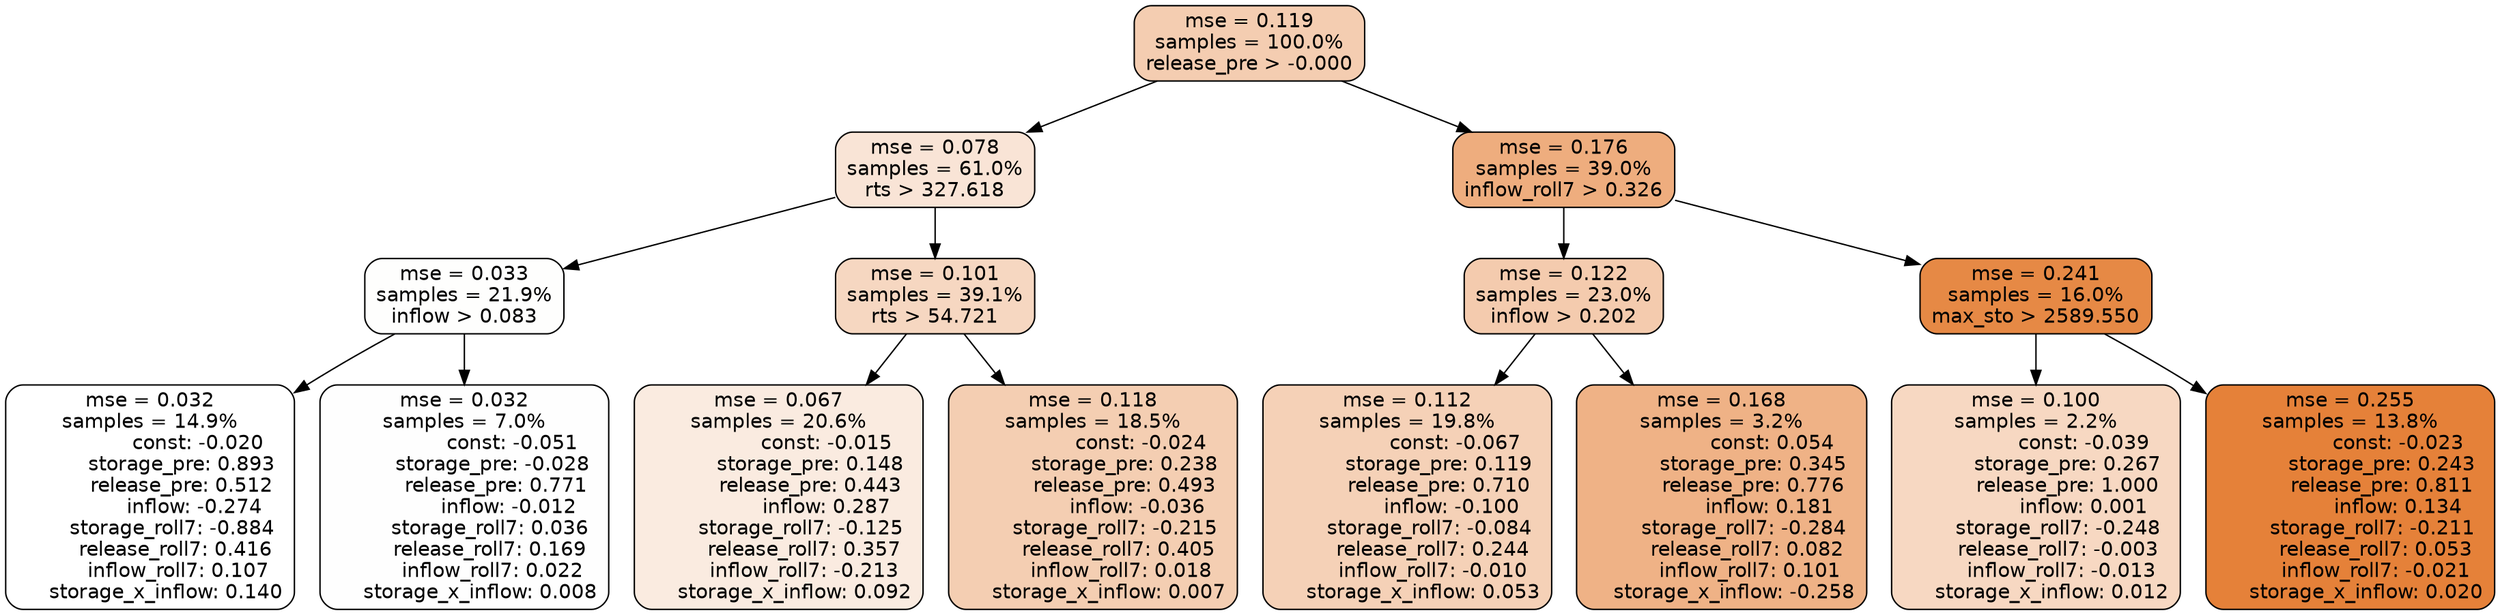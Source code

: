 digraph tree {
node [shape=rectangle, style="filled, rounded", color="black", fontname=helvetica] ;
edge [fontname=helvetica] ;
	"0" [label="mse = 0.119
samples = 100.0%
release_pre > -0.000", fillcolor="#f4cdb1"]
	"1" [label="mse = 0.078
samples = 61.0%
rts > 327.618", fillcolor="#f9e4d6"]
	"8" [label="mse = 0.176
samples = 39.0%
inflow_roll7 > 0.326", fillcolor="#eead7e"]
	"5" [label="mse = 0.033
samples = 21.9%
inflow > 0.083", fillcolor="#fefefd"]
	"2" [label="mse = 0.101
samples = 39.1%
rts > 54.721", fillcolor="#f6d7c1"]
	"9" [label="mse = 0.122
samples = 23.0%
inflow > 0.202", fillcolor="#f4cbae"]
	"12" [label="mse = 0.241
samples = 16.0%
max_sto > 2589.550", fillcolor="#e68945"]
	"6" [label="mse = 0.032
samples = 14.9%
               const: -0.020
          storage_pre: 0.893
          release_pre: 0.512
              inflow: -0.274
       storage_roll7: -0.884
        release_roll7: 0.416
         inflow_roll7: 0.107
     storage_x_inflow: 0.140", fillcolor="#ffffff"]
	"7" [label="mse = 0.032
samples = 7.0%
               const: -0.051
         storage_pre: -0.028
          release_pre: 0.771
              inflow: -0.012
        storage_roll7: 0.036
        release_roll7: 0.169
         inflow_roll7: 0.022
     storage_x_inflow: 0.008", fillcolor="#fefefe"]
	"3" [label="mse = 0.067
samples = 20.6%
               const: -0.015
          storage_pre: 0.148
          release_pre: 0.443
               inflow: 0.287
       storage_roll7: -0.125
        release_roll7: 0.357
        inflow_roll7: -0.213
     storage_x_inflow: 0.092", fillcolor="#faebe0"]
	"4" [label="mse = 0.118
samples = 18.5%
               const: -0.024
          storage_pre: 0.238
          release_pre: 0.493
              inflow: -0.036
       storage_roll7: -0.215
        release_roll7: 0.405
         inflow_roll7: 0.018
     storage_x_inflow: 0.007", fillcolor="#f4ceb2"]
	"10" [label="mse = 0.112
samples = 19.8%
               const: -0.067
          storage_pre: 0.119
          release_pre: 0.710
              inflow: -0.100
       storage_roll7: -0.084
        release_roll7: 0.244
        inflow_roll7: -0.010
     storage_x_inflow: 0.053", fillcolor="#f5d1b7"]
	"11" [label="mse = 0.168
samples = 3.2%
                const: 0.054
          storage_pre: 0.345
          release_pre: 0.776
               inflow: 0.181
       storage_roll7: -0.284
        release_roll7: 0.082
         inflow_roll7: 0.101
    storage_x_inflow: -0.258", fillcolor="#efb286"]
	"14" [label="mse = 0.100
samples = 2.2%
               const: -0.039
          storage_pre: 0.267
          release_pre: 1.000
               inflow: 0.001
       storage_roll7: -0.248
       release_roll7: -0.003
        inflow_roll7: -0.013
     storage_x_inflow: 0.012", fillcolor="#f7d8c2"]
	"13" [label="mse = 0.255
samples = 13.8%
               const: -0.023
          storage_pre: 0.243
          release_pre: 0.811
               inflow: 0.134
       storage_roll7: -0.211
        release_roll7: 0.053
        inflow_roll7: -0.021
     storage_x_inflow: 0.020", fillcolor="#e58139"]

	"0" -> "1"
	"0" -> "8"
	"1" -> "2"
	"1" -> "5"
	"8" -> "9"
	"8" -> "12"
	"5" -> "6"
	"5" -> "7"
	"2" -> "3"
	"2" -> "4"
	"9" -> "10"
	"9" -> "11"
	"12" -> "13"
	"12" -> "14"
}